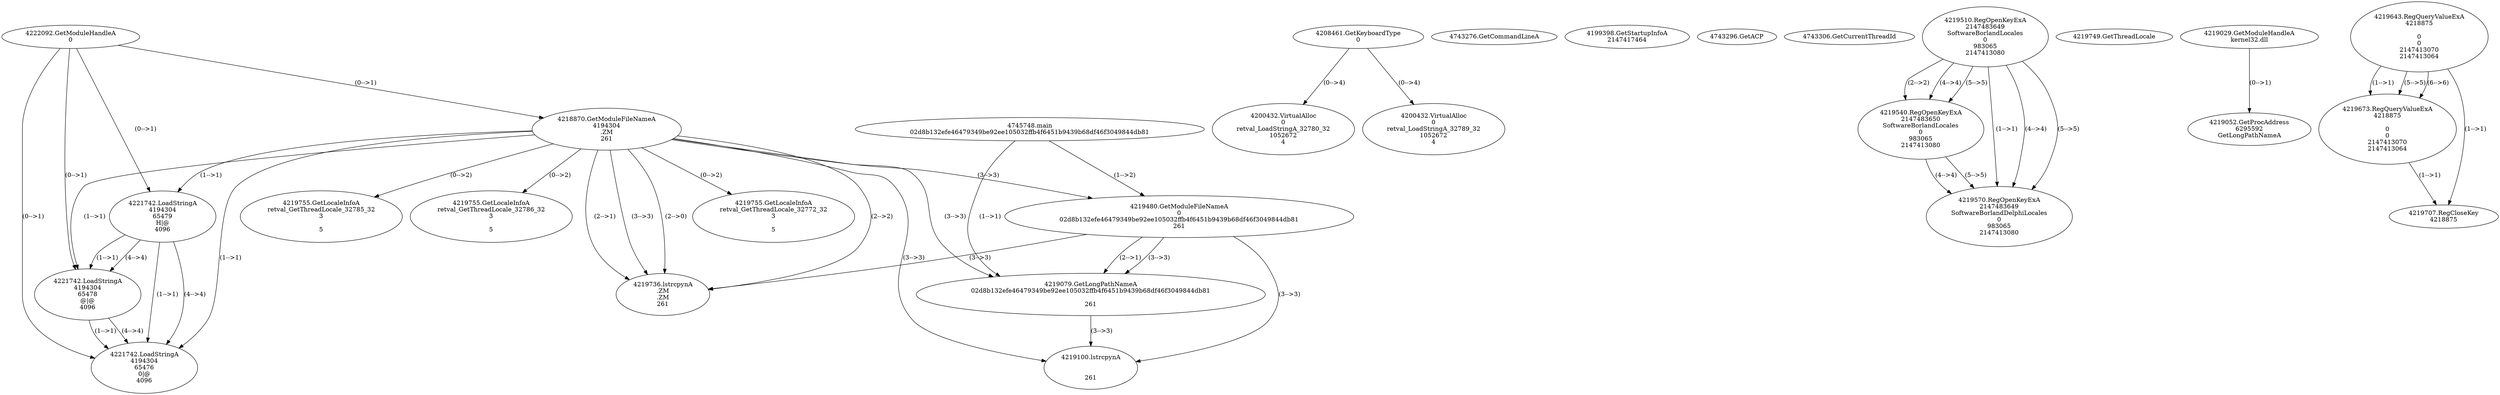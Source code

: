 // Global SCDG with merge call
digraph {
	0 [label="4745748.main
02d8b132efe46479349be92ee105032ffb4f6451b9439b68df46f3049844db81"]
	1 [label="4222092.GetModuleHandleA
0"]
	2 [label="4208461.GetKeyboardType
0"]
	3 [label="4743276.GetCommandLineA
"]
	4 [label="4199398.GetStartupInfoA
2147417464"]
	5 [label="4743296.GetACP
"]
	6 [label="4743306.GetCurrentThreadId
"]
	7 [label="4218870.GetModuleFileNameA
4194304
.ZM
261"]
	1 -> 7 [label="(0-->1)"]
	8 [label="4219480.GetModuleFileNameA
0
02d8b132efe46479349be92ee105032ffb4f6451b9439b68df46f3049844db81
261"]
	0 -> 8 [label="(1-->2)"]
	7 -> 8 [label="(3-->3)"]
	9 [label="4219510.RegOpenKeyExA
2147483649
Software\Borland\Locales
0
983065
2147413080"]
	10 [label="4219540.RegOpenKeyExA
2147483650
Software\Borland\Locales
0
983065
2147413080"]
	9 -> 10 [label="(2-->2)"]
	9 -> 10 [label="(4-->4)"]
	9 -> 10 [label="(5-->5)"]
	11 [label="4219570.RegOpenKeyExA
2147483649
Software\Borland\Delphi\Locales
0
983065
2147413080"]
	9 -> 11 [label="(1-->1)"]
	9 -> 11 [label="(4-->4)"]
	10 -> 11 [label="(4-->4)"]
	9 -> 11 [label="(5-->5)"]
	10 -> 11 [label="(5-->5)"]
	12 [label="4219736.lstrcpynA
.ZM
.ZM
261"]
	7 -> 12 [label="(2-->1)"]
	7 -> 12 [label="(2-->2)"]
	7 -> 12 [label="(3-->3)"]
	8 -> 12 [label="(3-->3)"]
	7 -> 12 [label="(2-->0)"]
	13 [label="4219749.GetThreadLocale
"]
	14 [label="4219755.GetLocaleInfoA
retval_GetThreadLocale_32772_32
3

5"]
	7 -> 14 [label="(0-->2)"]
	15 [label="4221742.LoadStringA
4194304
65479
H|@
4096"]
	1 -> 15 [label="(0-->1)"]
	7 -> 15 [label="(1-->1)"]
	16 [label="4219029.GetModuleHandleA
kernel32.dll"]
	17 [label="4219052.GetProcAddress
6295592
GetLongPathNameA"]
	16 -> 17 [label="(0-->1)"]
	18 [label="4219079.GetLongPathNameA
02d8b132efe46479349be92ee105032ffb4f6451b9439b68df46f3049844db81

261"]
	0 -> 18 [label="(1-->1)"]
	8 -> 18 [label="(2-->1)"]
	7 -> 18 [label="(3-->3)"]
	8 -> 18 [label="(3-->3)"]
	19 [label="4219100.lstrcpynA


261"]
	7 -> 19 [label="(3-->3)"]
	8 -> 19 [label="(3-->3)"]
	18 -> 19 [label="(3-->3)"]
	20 [label="4219643.RegQueryValueExA
4218875

0
0
2147413070
2147413064"]
	21 [label="4219673.RegQueryValueExA
4218875

0
0
2147413070
2147413064"]
	20 -> 21 [label="(1-->1)"]
	20 -> 21 [label="(5-->5)"]
	20 -> 21 [label="(6-->6)"]
	22 [label="4219707.RegCloseKey
4218875"]
	20 -> 22 [label="(1-->1)"]
	21 -> 22 [label="(1-->1)"]
	23 [label="4219755.GetLocaleInfoA
retval_GetThreadLocale_32785_32
3

5"]
	7 -> 23 [label="(0-->2)"]
	24 [label="4219755.GetLocaleInfoA
retval_GetThreadLocale_32786_32
3

5"]
	7 -> 24 [label="(0-->2)"]
	25 [label="4200432.VirtualAlloc
0
retval_LoadStringA_32780_32
1052672
4"]
	2 -> 25 [label="(0-->4)"]
	26 [label="4200432.VirtualAlloc
0
retval_LoadStringA_32789_32
1052672
4"]
	2 -> 26 [label="(0-->4)"]
	27 [label="4221742.LoadStringA
4194304
65478
@|@
4096"]
	1 -> 27 [label="(0-->1)"]
	7 -> 27 [label="(1-->1)"]
	15 -> 27 [label="(1-->1)"]
	15 -> 27 [label="(4-->4)"]
	28 [label="4221742.LoadStringA
4194304
65476
0|@
4096"]
	1 -> 28 [label="(0-->1)"]
	7 -> 28 [label="(1-->1)"]
	15 -> 28 [label="(1-->1)"]
	27 -> 28 [label="(1-->1)"]
	15 -> 28 [label="(4-->4)"]
	27 -> 28 [label="(4-->4)"]
}

